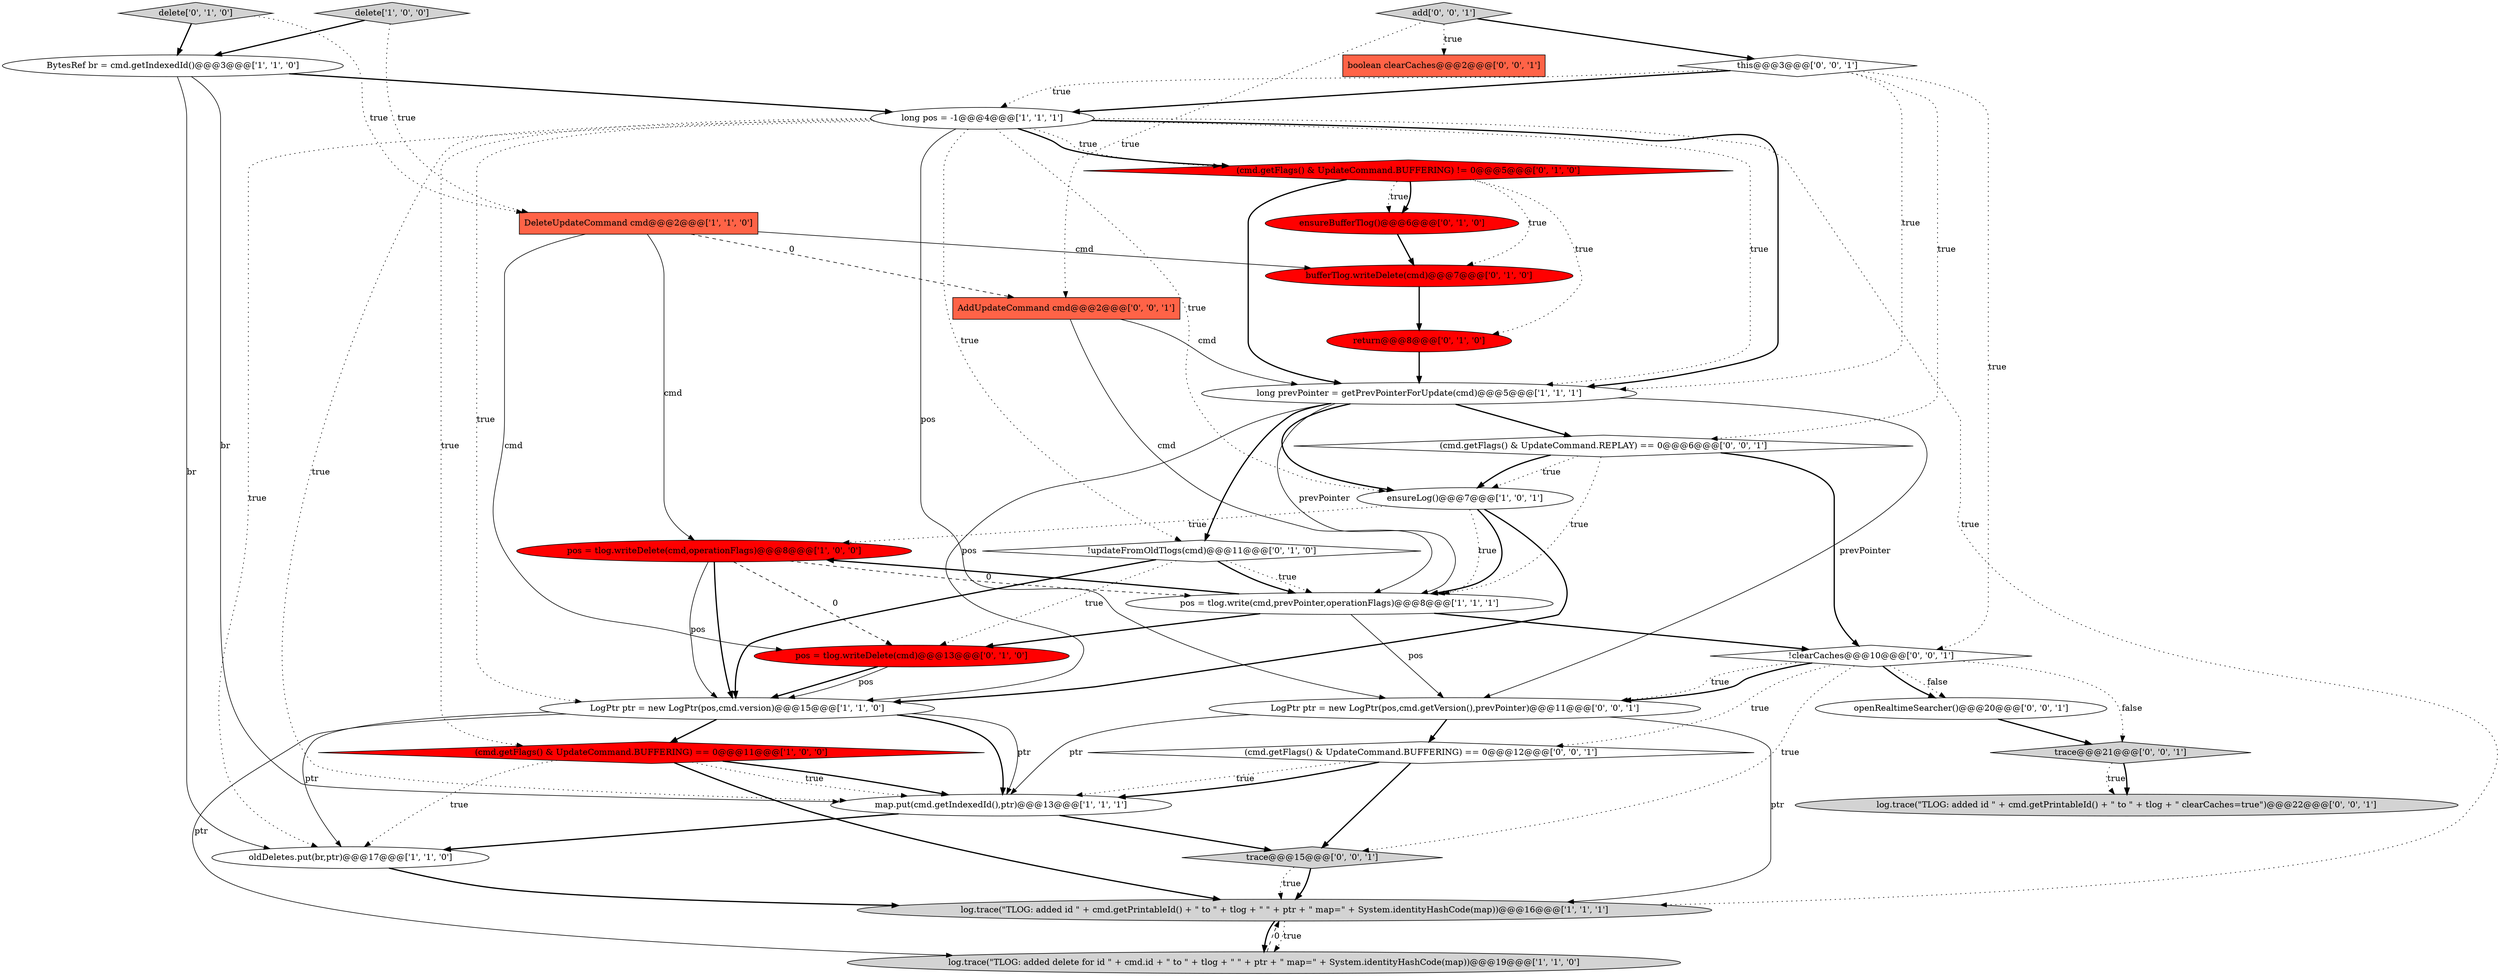 digraph {
8 [style = filled, label = "long prevPointer = getPrevPointerForUpdate(cmd)@@@5@@@['1', '1', '1']", fillcolor = white, shape = ellipse image = "AAA0AAABBB1BBB"];
9 [style = filled, label = "ensureLog()@@@7@@@['1', '0', '1']", fillcolor = white, shape = ellipse image = "AAA0AAABBB1BBB"];
3 [style = filled, label = "map.put(cmd.getIndexedId(),ptr)@@@13@@@['1', '1', '1']", fillcolor = white, shape = ellipse image = "AAA0AAABBB1BBB"];
20 [style = filled, label = "ensureBufferTlog()@@@6@@@['0', '1', '0']", fillcolor = red, shape = ellipse image = "AAA1AAABBB2BBB"];
6 [style = filled, label = "DeleteUpdateCommand cmd@@@2@@@['1', '1', '0']", fillcolor = tomato, shape = box image = "AAA0AAABBB1BBB"];
28 [style = filled, label = "trace@@@15@@@['0', '0', '1']", fillcolor = lightgray, shape = diamond image = "AAA0AAABBB3BBB"];
17 [style = filled, label = "!updateFromOldTlogs(cmd)@@@11@@@['0', '1', '0']", fillcolor = white, shape = diamond image = "AAA0AAABBB2BBB"];
23 [style = filled, label = "AddUpdateCommand cmd@@@2@@@['0', '0', '1']", fillcolor = tomato, shape = box image = "AAA0AAABBB3BBB"];
24 [style = filled, label = "LogPtr ptr = new LogPtr(pos,cmd.getVersion(),prevPointer)@@@11@@@['0', '0', '1']", fillcolor = white, shape = ellipse image = "AAA0AAABBB3BBB"];
12 [style = filled, label = "BytesRef br = cmd.getIndexedId()@@@3@@@['1', '1', '0']", fillcolor = white, shape = ellipse image = "AAA0AAABBB1BBB"];
19 [style = filled, label = "pos = tlog.writeDelete(cmd)@@@13@@@['0', '1', '0']", fillcolor = red, shape = ellipse image = "AAA1AAABBB2BBB"];
0 [style = filled, label = "log.trace(\"TLOG: added id \" + cmd.getPrintableId() + \" to \" + tlog + \" \" + ptr + \" map=\" + System.identityHashCode(map))@@@16@@@['1', '1', '1']", fillcolor = lightgray, shape = ellipse image = "AAA0AAABBB1BBB"];
18 [style = filled, label = "(cmd.getFlags() & UpdateCommand.BUFFERING) != 0@@@5@@@['0', '1', '0']", fillcolor = red, shape = diamond image = "AAA1AAABBB2BBB"];
13 [style = filled, label = "long pos = -1@@@4@@@['1', '1', '1']", fillcolor = white, shape = ellipse image = "AAA0AAABBB1BBB"];
31 [style = filled, label = "(cmd.getFlags() & UpdateCommand.BUFFERING) == 0@@@12@@@['0', '0', '1']", fillcolor = white, shape = diamond image = "AAA0AAABBB3BBB"];
5 [style = filled, label = "delete['1', '0', '0']", fillcolor = lightgray, shape = diamond image = "AAA0AAABBB1BBB"];
21 [style = filled, label = "boolean clearCaches@@@2@@@['0', '0', '1']", fillcolor = tomato, shape = box image = "AAA0AAABBB3BBB"];
29 [style = filled, label = "this@@@3@@@['0', '0', '1']", fillcolor = white, shape = diamond image = "AAA0AAABBB3BBB"];
22 [style = filled, label = "(cmd.getFlags() & UpdateCommand.REPLAY) == 0@@@6@@@['0', '0', '1']", fillcolor = white, shape = diamond image = "AAA0AAABBB3BBB"];
27 [style = filled, label = "openRealtimeSearcher()@@@20@@@['0', '0', '1']", fillcolor = white, shape = ellipse image = "AAA0AAABBB3BBB"];
10 [style = filled, label = "log.trace(\"TLOG: added delete for id \" + cmd.id + \" to \" + tlog + \" \" + ptr + \" map=\" + System.identityHashCode(map))@@@19@@@['1', '1', '0']", fillcolor = lightgray, shape = ellipse image = "AAA0AAABBB1BBB"];
25 [style = filled, label = "trace@@@21@@@['0', '0', '1']", fillcolor = lightgray, shape = diamond image = "AAA0AAABBB3BBB"];
7 [style = filled, label = "pos = tlog.writeDelete(cmd,operationFlags)@@@8@@@['1', '0', '0']", fillcolor = red, shape = ellipse image = "AAA1AAABBB1BBB"];
1 [style = filled, label = "(cmd.getFlags() & UpdateCommand.BUFFERING) == 0@@@11@@@['1', '0', '0']", fillcolor = red, shape = diamond image = "AAA1AAABBB1BBB"];
30 [style = filled, label = "!clearCaches@@@10@@@['0', '0', '1']", fillcolor = white, shape = diamond image = "AAA0AAABBB3BBB"];
15 [style = filled, label = "return@@@8@@@['0', '1', '0']", fillcolor = red, shape = ellipse image = "AAA1AAABBB2BBB"];
11 [style = filled, label = "oldDeletes.put(br,ptr)@@@17@@@['1', '1', '0']", fillcolor = white, shape = ellipse image = "AAA0AAABBB1BBB"];
14 [style = filled, label = "delete['0', '1', '0']", fillcolor = lightgray, shape = diamond image = "AAA0AAABBB2BBB"];
4 [style = filled, label = "pos = tlog.write(cmd,prevPointer,operationFlags)@@@8@@@['1', '1', '1']", fillcolor = white, shape = ellipse image = "AAA0AAABBB1BBB"];
16 [style = filled, label = "bufferTlog.writeDelete(cmd)@@@7@@@['0', '1', '0']", fillcolor = red, shape = ellipse image = "AAA1AAABBB2BBB"];
26 [style = filled, label = "add['0', '0', '1']", fillcolor = lightgray, shape = diamond image = "AAA0AAABBB3BBB"];
32 [style = filled, label = "log.trace(\"TLOG: added id \" + cmd.getPrintableId() + \" to \" + tlog + \" clearCaches=true\")@@@22@@@['0', '0', '1']", fillcolor = lightgray, shape = ellipse image = "AAA0AAABBB3BBB"];
2 [style = filled, label = "LogPtr ptr = new LogPtr(pos,cmd.version)@@@15@@@['1', '1', '0']", fillcolor = white, shape = ellipse image = "AAA0AAABBB1BBB"];
8->2 [style = solid, label="pos"];
7->4 [style = dashed, label="0"];
18->15 [style = dotted, label="true"];
18->20 [style = dotted, label="true"];
22->30 [style = bold, label=""];
29->8 [style = dotted, label="true"];
24->0 [style = solid, label="ptr"];
1->3 [style = dotted, label="true"];
28->0 [style = bold, label=""];
20->16 [style = bold, label=""];
29->13 [style = dotted, label="true"];
31->3 [style = dotted, label="true"];
27->25 [style = bold, label=""];
6->16 [style = solid, label="cmd"];
13->9 [style = dotted, label="true"];
13->17 [style = dotted, label="true"];
25->32 [style = dotted, label="true"];
30->25 [style = dotted, label="false"];
13->3 [style = dotted, label="true"];
0->10 [style = dotted, label="true"];
9->2 [style = bold, label=""];
18->16 [style = dotted, label="true"];
22->9 [style = bold, label=""];
30->27 [style = bold, label=""];
4->19 [style = bold, label=""];
3->11 [style = bold, label=""];
5->6 [style = dotted, label="true"];
26->23 [style = dotted, label="true"];
1->0 [style = bold, label=""];
19->2 [style = bold, label=""];
23->8 [style = solid, label="cmd"];
8->22 [style = bold, label=""];
8->17 [style = bold, label=""];
18->20 [style = bold, label=""];
7->2 [style = solid, label="pos"];
17->2 [style = bold, label=""];
13->0 [style = dotted, label="true"];
7->2 [style = bold, label=""];
9->4 [style = dotted, label="true"];
6->7 [style = solid, label="cmd"];
31->28 [style = bold, label=""];
31->3 [style = bold, label=""];
22->9 [style = dotted, label="true"];
30->28 [style = dotted, label="true"];
22->4 [style = dotted, label="true"];
12->11 [style = solid, label="br"];
2->3 [style = solid, label="ptr"];
13->18 [style = bold, label=""];
30->24 [style = bold, label=""];
13->18 [style = dotted, label="true"];
2->1 [style = bold, label=""];
2->10 [style = solid, label="ptr"];
17->4 [style = dotted, label="true"];
2->3 [style = bold, label=""];
1->3 [style = bold, label=""];
12->3 [style = solid, label="br"];
4->7 [style = bold, label=""];
13->2 [style = dotted, label="true"];
12->13 [style = bold, label=""];
29->22 [style = dotted, label="true"];
3->28 [style = bold, label=""];
28->0 [style = dotted, label="true"];
10->0 [style = dashed, label="0"];
24->31 [style = bold, label=""];
13->8 [style = dotted, label="true"];
17->19 [style = dotted, label="true"];
4->24 [style = solid, label="pos"];
13->11 [style = dotted, label="true"];
18->8 [style = bold, label=""];
9->7 [style = dotted, label="true"];
13->24 [style = solid, label="pos"];
2->11 [style = solid, label="ptr"];
23->4 [style = solid, label="cmd"];
15->8 [style = bold, label=""];
17->4 [style = bold, label=""];
30->31 [style = dotted, label="true"];
8->4 [style = solid, label="prevPointer"];
14->6 [style = dotted, label="true"];
16->15 [style = bold, label=""];
6->19 [style = solid, label="cmd"];
30->24 [style = dotted, label="true"];
8->24 [style = solid, label="prevPointer"];
26->29 [style = bold, label=""];
9->4 [style = bold, label=""];
1->11 [style = dotted, label="true"];
25->32 [style = bold, label=""];
13->1 [style = dotted, label="true"];
0->10 [style = bold, label=""];
11->0 [style = bold, label=""];
4->30 [style = bold, label=""];
5->12 [style = bold, label=""];
7->19 [style = dashed, label="0"];
26->21 [style = dotted, label="true"];
14->12 [style = bold, label=""];
8->9 [style = bold, label=""];
29->30 [style = dotted, label="true"];
30->27 [style = dotted, label="false"];
24->3 [style = solid, label="ptr"];
13->8 [style = bold, label=""];
19->2 [style = solid, label="pos"];
6->23 [style = dashed, label="0"];
29->13 [style = bold, label=""];
}
